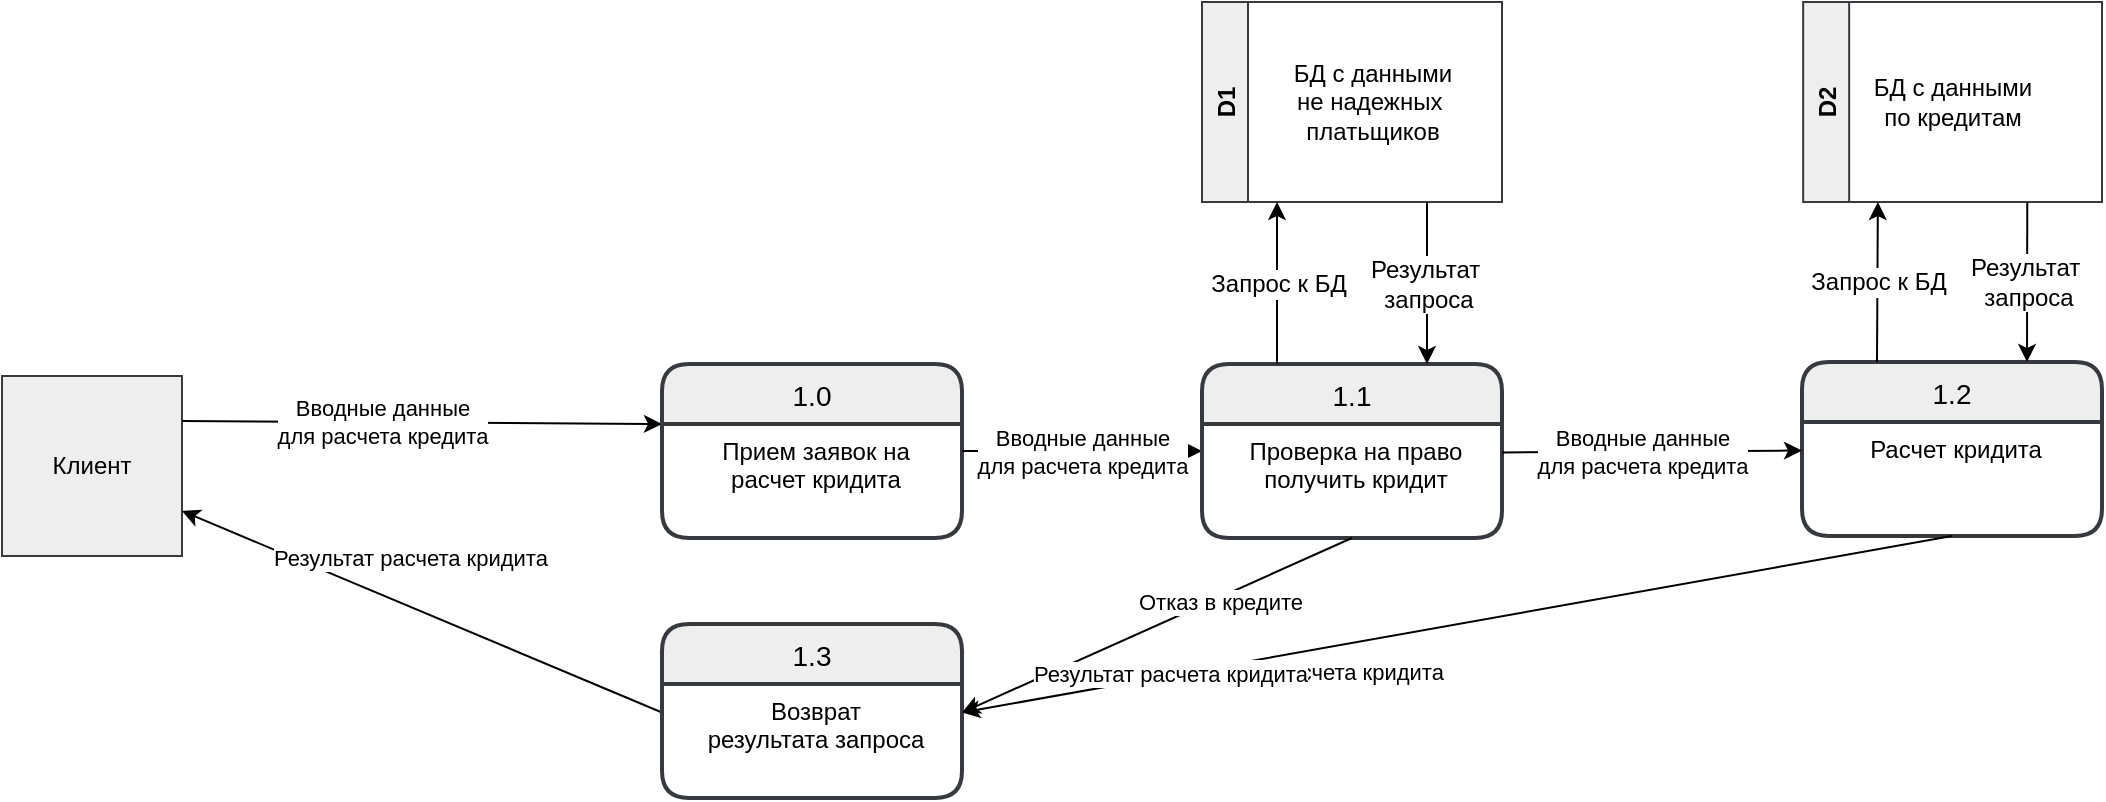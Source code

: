 <mxfile version="14.6.13" type="device"><diagram id="oB5in6kP6MDO5OKFt_iX" name="Страница 1"><mxGraphModel dx="1038" dy="607" grid="1" gridSize="10" guides="1" tooltips="1" connect="1" arrows="1" fold="1" page="1" pageScale="1" pageWidth="1169" pageHeight="827" math="0" shadow="0"><root><mxCell id="9vLQ_PZIr8l4GoNVnCmm-0"/><mxCell id="9vLQ_PZIr8l4GoNVnCmm-1" parent="9vLQ_PZIr8l4GoNVnCmm-0"/><mxCell id="9vLQ_PZIr8l4GoNVnCmm-8" value="Клиент" style="whiteSpace=wrap;html=1;aspect=fixed;strokeColor=#36393d;fillColor=#eeeeee;align=center;" parent="9vLQ_PZIr8l4GoNVnCmm-1" vertex="1"><mxGeometry x="40" y="266" width="90" height="90" as="geometry"/></mxCell><mxCell id="9vLQ_PZIr8l4GoNVnCmm-15" value="D2" style="swimlane;horizontal=0;strokeColor=#36393d;fillColor=#eeeeee;align=center;" parent="9vLQ_PZIr8l4GoNVnCmm-1" vertex="1"><mxGeometry x="940.58" y="79" width="149.42" height="100" as="geometry"/></mxCell><mxCell id="9vLQ_PZIr8l4GoNVnCmm-16" value="БД с данными &lt;br&gt;по кредитам" style="text;html=1;align=center;verticalAlign=middle;resizable=0;points=[];autosize=1;strokeColor=none;" parent="9vLQ_PZIr8l4GoNVnCmm-15" vertex="1"><mxGeometry x="29.71" y="35" width="90" height="30" as="geometry"/></mxCell><mxCell id="9vLQ_PZIr8l4GoNVnCmm-17" value="" style="endArrow=classic;html=1;exitX=1;exitY=0.25;exitDx=0;exitDy=0;entryX=0;entryY=0;entryDx=0;entryDy=0;" parent="9vLQ_PZIr8l4GoNVnCmm-1" source="9vLQ_PZIr8l4GoNVnCmm-8" target="zJnlbmLQQZvQHxSeunD--15" edge="1"><mxGeometry width="50" height="50" relative="1" as="geometry"><mxPoint x="663" y="461" as="sourcePoint"/><mxPoint x="310.99" y="312.02" as="targetPoint"/></mxGeometry></mxCell><mxCell id="10HF-PItYQHa8znwNgkd-1" value="Вводные данные&lt;br&gt;для расчета кредита" style="edgeLabel;html=1;align=center;verticalAlign=middle;resizable=0;points=[];" parent="9vLQ_PZIr8l4GoNVnCmm-17" vertex="1" connectable="0"><mxGeometry x="-0.333" y="1" relative="1" as="geometry"><mxPoint x="20" y="1" as="offset"/></mxGeometry></mxCell><mxCell id="0cJ9zakWAa9gLeUbBGbP-0" value="1.2" style="swimlane;childLayout=stackLayout;horizontal=1;startSize=30;horizontalStack=0;rounded=1;fontSize=14;fontStyle=0;strokeWidth=2;resizeParent=0;resizeLast=1;shadow=0;dashed=0;align=center;fillColor=#eeeeee;strokeColor=#36393d;" parent="9vLQ_PZIr8l4GoNVnCmm-1" vertex="1"><mxGeometry x="940" y="259" width="150" height="87" as="geometry"/></mxCell><mxCell id="0cJ9zakWAa9gLeUbBGbP-1" value="Расчет кридита" style="align=center;strokeColor=none;fillColor=none;spacingLeft=4;fontSize=12;verticalAlign=top;resizable=0;rotatable=0;part=1;" parent="0cJ9zakWAa9gLeUbBGbP-0" vertex="1"><mxGeometry y="30" width="150" height="57" as="geometry"/></mxCell><mxCell id="zllh1pPYri9JRF5U-hZq-0" value="" style="endArrow=classic;html=1;fontSize=12;exitX=0;exitY=0.25;exitDx=0;exitDy=0;entryX=1;entryY=0.75;entryDx=0;entryDy=0;" parent="9vLQ_PZIr8l4GoNVnCmm-1" source="zJnlbmLQQZvQHxSeunD--17" target="9vLQ_PZIr8l4GoNVnCmm-8" edge="1"><mxGeometry width="50" height="50" relative="1" as="geometry"><mxPoint x="757.13" y="210.5" as="sourcePoint"/><mxPoint x="604.701" y="425" as="targetPoint"/></mxGeometry></mxCell><mxCell id="zJnlbmLQQZvQHxSeunD--13" value="Результат расчета кридита" style="edgeLabel;html=1;align=center;verticalAlign=middle;resizable=0;points=[];" vertex="1" connectable="0" parent="zllh1pPYri9JRF5U-hZq-0"><mxGeometry x="0.544" relative="1" as="geometry"><mxPoint x="59" as="offset"/></mxGeometry></mxCell><mxCell id="zJnlbmLQQZvQHxSeunD--3" value="" style="endArrow=classic;html=1;fontSize=12;entryX=0.25;entryY=1;entryDx=0;entryDy=0;exitX=0.25;exitY=0;exitDx=0;exitDy=0;" edge="1" parent="9vLQ_PZIr8l4GoNVnCmm-1" source="0cJ9zakWAa9gLeUbBGbP-0" target="9vLQ_PZIr8l4GoNVnCmm-15"><mxGeometry width="50" height="50" relative="1" as="geometry"><mxPoint x="840" y="259" as="sourcePoint"/><mxPoint x="843" y="179" as="targetPoint"/></mxGeometry></mxCell><mxCell id="zJnlbmLQQZvQHxSeunD--4" value="Запрос к БД" style="edgeLabel;html=1;align=center;verticalAlign=middle;resizable=0;points=[];fontSize=12;" vertex="1" connectable="0" parent="zJnlbmLQQZvQHxSeunD--3"><mxGeometry relative="1" as="geometry"><mxPoint as="offset"/></mxGeometry></mxCell><mxCell id="zJnlbmLQQZvQHxSeunD--5" value="" style="endArrow=classic;html=1;fontSize=12;entryX=0.75;entryY=0;entryDx=0;entryDy=0;exitX=0.75;exitY=1;exitDx=0;exitDy=0;" edge="1" parent="9vLQ_PZIr8l4GoNVnCmm-1" source="9vLQ_PZIr8l4GoNVnCmm-15" target="0cJ9zakWAa9gLeUbBGbP-0"><mxGeometry width="50" height="50" relative="1" as="geometry"><mxPoint x="920" y="199" as="sourcePoint"/><mxPoint x="860" y="189" as="targetPoint"/></mxGeometry></mxCell><mxCell id="zJnlbmLQQZvQHxSeunD--6" value="Результат&amp;nbsp;&lt;br&gt;запроса" style="edgeLabel;html=1;align=center;verticalAlign=middle;resizable=0;points=[];fontSize=12;" vertex="1" connectable="0" parent="zJnlbmLQQZvQHxSeunD--5"><mxGeometry relative="1" as="geometry"><mxPoint as="offset"/></mxGeometry></mxCell><mxCell id="zJnlbmLQQZvQHxSeunD--14" value="1.0" style="swimlane;childLayout=stackLayout;horizontal=1;startSize=30;horizontalStack=0;rounded=1;fontSize=14;fontStyle=0;strokeWidth=2;resizeParent=0;resizeLast=1;shadow=0;dashed=0;align=center;fillColor=#eeeeee;strokeColor=#36393d;" vertex="1" parent="9vLQ_PZIr8l4GoNVnCmm-1"><mxGeometry x="370" y="260" width="150" height="87" as="geometry"/></mxCell><mxCell id="zJnlbmLQQZvQHxSeunD--15" value="Прием заявок на &#10;расчет кридита" style="align=center;strokeColor=none;fillColor=none;spacingLeft=4;fontSize=12;verticalAlign=top;resizable=0;rotatable=0;part=1;" vertex="1" parent="zJnlbmLQQZvQHxSeunD--14"><mxGeometry y="30" width="150" height="57" as="geometry"/></mxCell><mxCell id="zJnlbmLQQZvQHxSeunD--16" value="1.3" style="swimlane;childLayout=stackLayout;horizontal=1;startSize=30;horizontalStack=0;rounded=1;fontSize=14;fontStyle=0;strokeWidth=2;resizeParent=0;resizeLast=1;shadow=0;dashed=0;align=center;fillColor=#eeeeee;strokeColor=#36393d;" vertex="1" parent="9vLQ_PZIr8l4GoNVnCmm-1"><mxGeometry x="370" y="390" width="150" height="87" as="geometry"/></mxCell><mxCell id="zJnlbmLQQZvQHxSeunD--17" value="Возврат &#10;результата запроса" style="align=center;strokeColor=none;fillColor=none;spacingLeft=4;fontSize=12;verticalAlign=top;resizable=0;rotatable=0;part=1;" vertex="1" parent="zJnlbmLQQZvQHxSeunD--16"><mxGeometry y="30" width="150" height="57" as="geometry"/></mxCell><mxCell id="zJnlbmLQQZvQHxSeunD--18" value="" style="endArrow=classic;html=1;exitX=1;exitY=0.5;exitDx=0;exitDy=0;entryX=0;entryY=0.5;entryDx=0;entryDy=0;" edge="1" parent="9vLQ_PZIr8l4GoNVnCmm-1" source="zJnlbmLQQZvQHxSeunD--14" target="zJnlbmLQQZvQHxSeunD--23"><mxGeometry width="50" height="50" relative="1" as="geometry"><mxPoint x="345" y="150" as="sourcePoint"/><mxPoint x="585" y="151.5" as="targetPoint"/></mxGeometry></mxCell><mxCell id="zJnlbmLQQZvQHxSeunD--19" value="Вводные данные&lt;br&gt;для расчета кредита" style="edgeLabel;html=1;align=center;verticalAlign=middle;resizable=0;points=[];" vertex="1" connectable="0" parent="zJnlbmLQQZvQHxSeunD--18"><mxGeometry x="-0.333" y="1" relative="1" as="geometry"><mxPoint x="20" y="1" as="offset"/></mxGeometry></mxCell><mxCell id="zJnlbmLQQZvQHxSeunD--20" value="" style="endArrow=classic;html=1;fontSize=12;exitX=0.5;exitY=1;exitDx=0;exitDy=0;entryX=1;entryY=0.25;entryDx=0;entryDy=0;" edge="1" parent="9vLQ_PZIr8l4GoNVnCmm-1" source="0cJ9zakWAa9gLeUbBGbP-1" target="zJnlbmLQQZvQHxSeunD--17"><mxGeometry width="50" height="50" relative="1" as="geometry"><mxPoint x="380" y="444.25" as="sourcePoint"/><mxPoint x="140" y="343.5" as="targetPoint"/></mxGeometry></mxCell><mxCell id="zJnlbmLQQZvQHxSeunD--21" value="Результат расчета кридита" style="edgeLabel;html=1;align=center;verticalAlign=middle;resizable=0;points=[];" vertex="1" connectable="0" parent="zJnlbmLQQZvQHxSeunD--20"><mxGeometry x="0.544" relative="1" as="geometry"><mxPoint x="59" as="offset"/></mxGeometry></mxCell><mxCell id="zJnlbmLQQZvQHxSeunD--23" value="1.1" style="swimlane;childLayout=stackLayout;horizontal=1;startSize=30;horizontalStack=0;rounded=1;fontSize=14;fontStyle=0;strokeWidth=2;resizeParent=0;resizeLast=1;shadow=0;dashed=0;align=center;fillColor=#eeeeee;strokeColor=#36393d;" vertex="1" parent="9vLQ_PZIr8l4GoNVnCmm-1"><mxGeometry x="640" y="260" width="150" height="87" as="geometry"/></mxCell><mxCell id="zJnlbmLQQZvQHxSeunD--24" value="Проверка на право &#10;получить кридит" style="align=center;strokeColor=none;fillColor=none;spacingLeft=4;fontSize=12;verticalAlign=top;resizable=0;rotatable=0;part=1;" vertex="1" parent="zJnlbmLQQZvQHxSeunD--23"><mxGeometry y="30" width="150" height="57" as="geometry"/></mxCell><mxCell id="zJnlbmLQQZvQHxSeunD--25" value="D1" style="swimlane;horizontal=0;strokeColor=#36393d;fillColor=#eeeeee;align=center;" vertex="1" parent="9vLQ_PZIr8l4GoNVnCmm-1"><mxGeometry x="640" y="79" width="150" height="100" as="geometry"/></mxCell><mxCell id="zJnlbmLQQZvQHxSeunD--26" value="БД с данными &lt;br&gt;не надежных&amp;nbsp;&lt;br&gt;платьщиков" style="text;html=1;align=center;verticalAlign=middle;resizable=0;points=[];autosize=1;strokeColor=none;" vertex="1" parent="zJnlbmLQQZvQHxSeunD--25"><mxGeometry x="40" y="25" width="90" height="50" as="geometry"/></mxCell><mxCell id="zJnlbmLQQZvQHxSeunD--27" value="" style="endArrow=classic;html=1;fontSize=12;entryX=0.25;entryY=1;entryDx=0;entryDy=0;exitX=0.25;exitY=0;exitDx=0;exitDy=0;" edge="1" parent="9vLQ_PZIr8l4GoNVnCmm-1" source="zJnlbmLQQZvQHxSeunD--23" target="zJnlbmLQQZvQHxSeunD--25"><mxGeometry width="50" height="50" relative="1" as="geometry"><mxPoint x="926.92" y="269" as="sourcePoint"/><mxPoint x="927.355" y="189" as="targetPoint"/></mxGeometry></mxCell><mxCell id="zJnlbmLQQZvQHxSeunD--28" value="Запрос к БД" style="edgeLabel;html=1;align=center;verticalAlign=middle;resizable=0;points=[];fontSize=12;" vertex="1" connectable="0" parent="zJnlbmLQQZvQHxSeunD--27"><mxGeometry relative="1" as="geometry"><mxPoint as="offset"/></mxGeometry></mxCell><mxCell id="zJnlbmLQQZvQHxSeunD--29" value="" style="endArrow=classic;html=1;fontSize=12;entryX=0.75;entryY=0;entryDx=0;entryDy=0;exitX=0.75;exitY=1;exitDx=0;exitDy=0;" edge="1" parent="9vLQ_PZIr8l4GoNVnCmm-1" source="zJnlbmLQQZvQHxSeunD--25" target="zJnlbmLQQZvQHxSeunD--23"><mxGeometry width="50" height="50" relative="1" as="geometry"><mxPoint x="1002.065" y="189" as="sourcePoint"/><mxPoint x="1001.92" y="269" as="targetPoint"/></mxGeometry></mxCell><mxCell id="zJnlbmLQQZvQHxSeunD--30" value="Результат&amp;nbsp;&lt;br&gt;запроса" style="edgeLabel;html=1;align=center;verticalAlign=middle;resizable=0;points=[];fontSize=12;" vertex="1" connectable="0" parent="zJnlbmLQQZvQHxSeunD--29"><mxGeometry relative="1" as="geometry"><mxPoint as="offset"/></mxGeometry></mxCell><mxCell id="zJnlbmLQQZvQHxSeunD--32" value="" style="endArrow=classic;html=1;exitX=1;exitY=0.25;exitDx=0;exitDy=0;entryX=0;entryY=0.25;entryDx=0;entryDy=0;" edge="1" parent="9vLQ_PZIr8l4GoNVnCmm-1" source="zJnlbmLQQZvQHxSeunD--24" target="0cJ9zakWAa9gLeUbBGbP-1"><mxGeometry width="50" height="50" relative="1" as="geometry"><mxPoint x="530" y="313.5" as="sourcePoint"/><mxPoint x="650" y="313.5" as="targetPoint"/></mxGeometry></mxCell><mxCell id="zJnlbmLQQZvQHxSeunD--33" value="Вводные данные&lt;br&gt;для расчета кредита" style="edgeLabel;html=1;align=center;verticalAlign=middle;resizable=0;points=[];" vertex="1" connectable="0" parent="zJnlbmLQQZvQHxSeunD--32"><mxGeometry x="-0.333" y="1" relative="1" as="geometry"><mxPoint x="20" y="1" as="offset"/></mxGeometry></mxCell><mxCell id="zJnlbmLQQZvQHxSeunD--34" value="" style="endArrow=classic;html=1;fontSize=12;exitX=0.5;exitY=1;exitDx=0;exitDy=0;entryX=1;entryY=0.25;entryDx=0;entryDy=0;" edge="1" parent="9vLQ_PZIr8l4GoNVnCmm-1" source="zJnlbmLQQZvQHxSeunD--24" target="zJnlbmLQQZvQHxSeunD--17"><mxGeometry width="50" height="50" relative="1" as="geometry"><mxPoint x="1025" y="356" as="sourcePoint"/><mxPoint x="530" y="444.25" as="targetPoint"/></mxGeometry></mxCell><mxCell id="zJnlbmLQQZvQHxSeunD--35" value="Результат расчета кридита" style="edgeLabel;html=1;align=center;verticalAlign=middle;resizable=0;points=[];" vertex="1" connectable="0" parent="zJnlbmLQQZvQHxSeunD--34"><mxGeometry x="0.544" relative="1" as="geometry"><mxPoint x="59" as="offset"/></mxGeometry></mxCell><mxCell id="zJnlbmLQQZvQHxSeunD--36" value="Отказ в кредите" style="edgeLabel;html=1;align=center;verticalAlign=middle;resizable=0;points=[];" vertex="1" connectable="0" parent="zJnlbmLQQZvQHxSeunD--34"><mxGeometry x="-0.308" y="2" relative="1" as="geometry"><mxPoint as="offset"/></mxGeometry></mxCell></root></mxGraphModel></diagram></mxfile>
